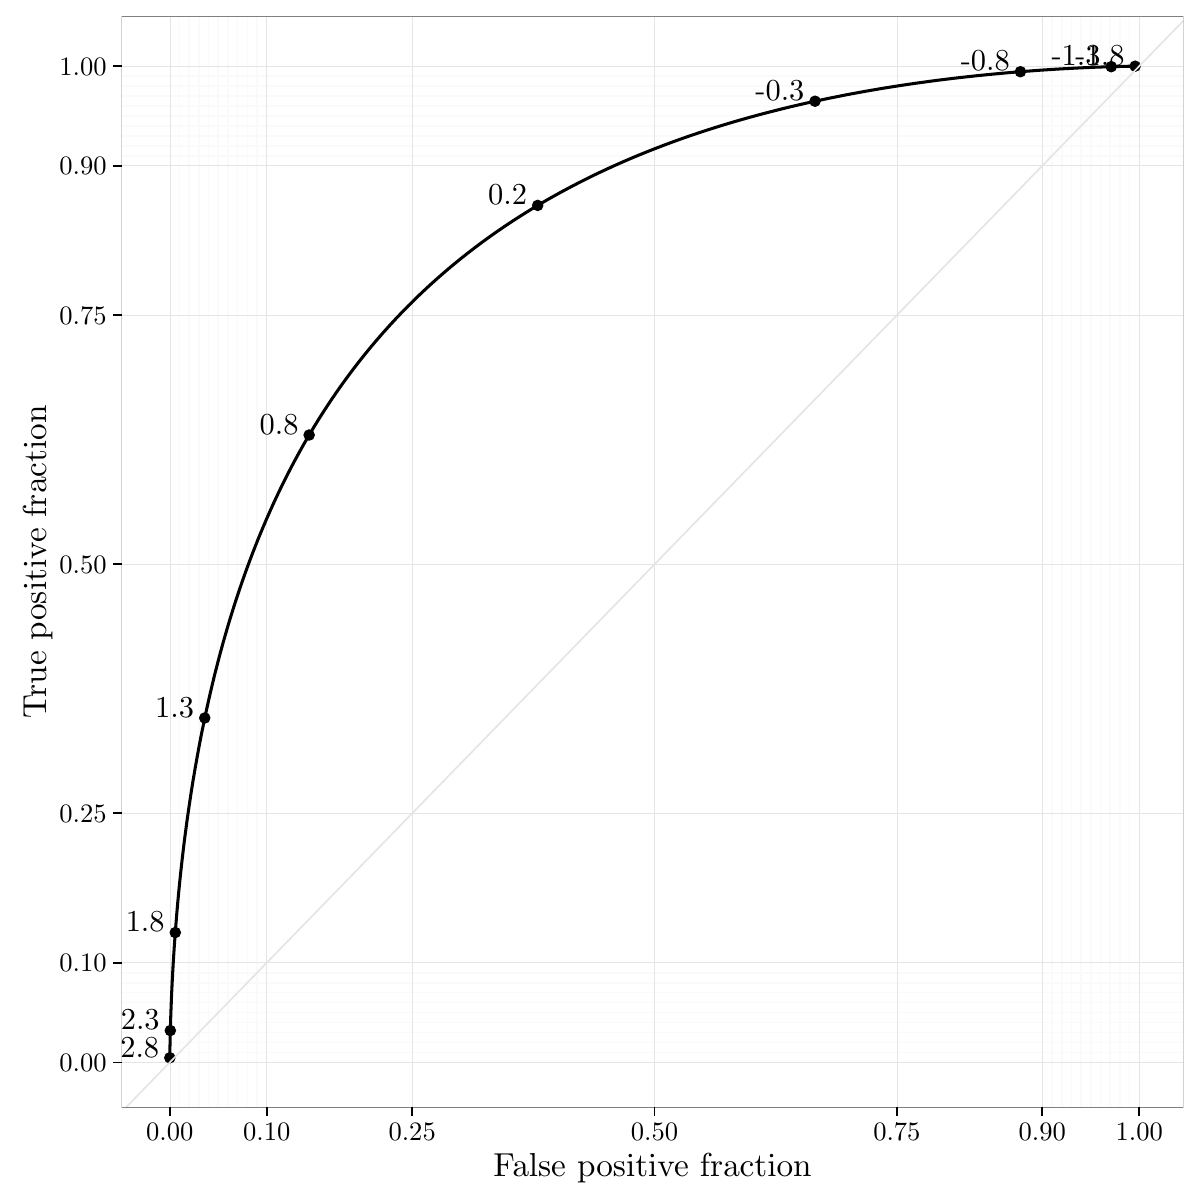 % Created by tikzDevice version 0.10.1 on 2016-05-20 13:29:10
% !TEX encoding = UTF-8 Unicode
\documentclass[10pt]{article}

\nonstopmode

\usepackage{tikz}

\usepackage[active,tightpage,psfixbb]{preview}

\PreviewEnvironment{pgfpicture}

\setlength\PreviewBorder{0pt}
\begin{document}

\begin{tikzpicture}[x=1pt,y=1pt]
\definecolor{fillColor}{RGB}{255,255,255}
\path[use as bounding box,fill=fillColor,fill opacity=0.00] (0,0) rectangle (433.62,433.62);
\begin{scope}
\path[clip] (  0.00,  0.00) rectangle (433.62,433.62);
\definecolor{drawColor}{RGB}{255,255,255}
\definecolor{fillColor}{RGB}{255,255,255}

\path[draw=drawColor,line width= 0.6pt,line join=round,line cap=round,fill=fillColor] (  0.00,  0.00) rectangle (433.62,433.62);
\end{scope}
\begin{scope}
\path[clip] ( 43.93, 33.48) rectangle (427.62,427.62);
\definecolor{fillColor}{RGB}{255,255,255}

\path[fill=fillColor] ( 43.93, 33.48) rectangle (427.62,427.62);
\definecolor{drawColor}{gray}{0.98}

\path[draw=drawColor,line width= 0.6pt,line join=round] ( 43.93, 53.33) --
	(427.62, 53.33);

\path[draw=drawColor,line width= 0.6pt,line join=round] ( 43.93, 56.93) --
	(427.62, 56.93);

\path[draw=drawColor,line width= 0.6pt,line join=round] ( 43.93, 60.53) --
	(427.62, 60.53);

\path[draw=drawColor,line width= 0.6pt,line join=round] ( 43.93, 64.13) --
	(427.62, 64.13);

\path[draw=drawColor,line width= 0.6pt,line join=round] ( 43.93, 67.73) --
	(427.62, 67.73);

\path[draw=drawColor,line width= 0.6pt,line join=round] ( 43.93, 71.33) --
	(427.62, 71.33);

\path[draw=drawColor,line width= 0.6pt,line join=round] ( 43.93, 74.93) --
	(427.62, 74.93);

\path[draw=drawColor,line width= 0.6pt,line join=round] ( 43.93, 78.53) --
	(427.62, 78.53);

\path[draw=drawColor,line width= 0.6pt,line join=round] ( 43.93, 82.13) --
	(427.62, 82.13);

\path[draw=drawColor,line width= 0.6pt,line join=round] ( 43.93,377.32) --
	(427.62,377.32);

\path[draw=drawColor,line width= 0.6pt,line join=round] ( 43.93,380.92) --
	(427.62,380.92);

\path[draw=drawColor,line width= 0.6pt,line join=round] ( 43.93,384.52) --
	(427.62,384.52);

\path[draw=drawColor,line width= 0.6pt,line join=round] ( 43.93,388.12) --
	(427.62,388.12);

\path[draw=drawColor,line width= 0.6pt,line join=round] ( 43.93,391.72) --
	(427.62,391.72);

\path[draw=drawColor,line width= 0.6pt,line join=round] ( 43.93,395.32) --
	(427.62,395.32);

\path[draw=drawColor,line width= 0.6pt,line join=round] ( 43.93,398.92) --
	(427.62,398.92);

\path[draw=drawColor,line width= 0.6pt,line join=round] ( 43.93,402.52) --
	(427.62,402.52);

\path[draw=drawColor,line width= 0.6pt,line join=round] ( 43.93,406.12) --
	(427.62,406.12);

\path[draw=drawColor,line width= 0.6pt,line join=round] ( 64.86, 33.48) --
	( 64.86,427.62);

\path[draw=drawColor,line width= 0.6pt,line join=round] ( 68.36, 33.48) --
	( 68.36,427.62);

\path[draw=drawColor,line width= 0.6pt,line join=round] ( 71.87, 33.48) --
	( 71.87,427.62);

\path[draw=drawColor,line width= 0.6pt,line join=round] ( 75.37, 33.48) --
	( 75.37,427.62);

\path[draw=drawColor,line width= 0.6pt,line join=round] ( 78.87, 33.48) --
	( 78.87,427.62);

\path[draw=drawColor,line width= 0.6pt,line join=round] ( 82.38, 33.48) --
	( 82.38,427.62);

\path[draw=drawColor,line width= 0.6pt,line join=round] ( 85.88, 33.48) --
	( 85.88,427.62);

\path[draw=drawColor,line width= 0.6pt,line join=round] ( 89.38, 33.48) --
	( 89.38,427.62);

\path[draw=drawColor,line width= 0.6pt,line join=round] ( 92.89, 33.48) --
	( 92.89,427.62);

\path[draw=drawColor,line width= 0.6pt,line join=round] (380.14, 33.48) --
	(380.14,427.62);

\path[draw=drawColor,line width= 0.6pt,line join=round] (383.64, 33.48) --
	(383.64,427.62);

\path[draw=drawColor,line width= 0.6pt,line join=round] (387.15, 33.48) --
	(387.15,427.62);

\path[draw=drawColor,line width= 0.6pt,line join=round] (390.65, 33.48) --
	(390.65,427.62);

\path[draw=drawColor,line width= 0.6pt,line join=round] (394.15, 33.48) --
	(394.15,427.62);

\path[draw=drawColor,line width= 0.6pt,line join=round] (397.66, 33.48) --
	(397.66,427.62);

\path[draw=drawColor,line width= 0.6pt,line join=round] (401.16, 33.48) --
	(401.16,427.62);

\path[draw=drawColor,line width= 0.6pt,line join=round] (404.66, 33.48) --
	(404.66,427.62);

\path[draw=drawColor,line width= 0.6pt,line join=round] (408.17, 33.48) --
	(408.17,427.62);
\definecolor{drawColor}{gray}{0.90}

\path[draw=drawColor,line width= 0.2pt,line join=round] ( 43.93, 49.73) --
	(427.62, 49.73);

\path[draw=drawColor,line width= 0.2pt,line join=round] ( 43.93, 85.73) --
	(427.62, 85.73);

\path[draw=drawColor,line width= 0.2pt,line join=round] ( 43.93,139.73) --
	(427.62,139.73);

\path[draw=drawColor,line width= 0.2pt,line join=round] ( 43.93,229.72) --
	(427.62,229.72);

\path[draw=drawColor,line width= 0.2pt,line join=round] ( 43.93,319.72) --
	(427.62,319.72);

\path[draw=drawColor,line width= 0.2pt,line join=round] ( 43.93,373.72) --
	(427.62,373.72);

\path[draw=drawColor,line width= 0.2pt,line join=round] ( 43.93,409.72) --
	(427.62,409.72);

\path[draw=drawColor,line width= 0.2pt,line join=round] ( 61.36, 33.48) --
	( 61.36,427.62);

\path[draw=drawColor,line width= 0.2pt,line join=round] ( 96.39, 33.48) --
	( 96.39,427.62);

\path[draw=drawColor,line width= 0.2pt,line join=round] (148.94, 33.48) --
	(148.94,427.62);

\path[draw=drawColor,line width= 0.2pt,line join=round] (236.51, 33.48) --
	(236.51,427.62);

\path[draw=drawColor,line width= 0.2pt,line join=round] (324.09, 33.48) --
	(324.09,427.62);

\path[draw=drawColor,line width= 0.2pt,line join=round] (376.64, 33.48) --
	(376.64,427.62);

\path[draw=drawColor,line width= 0.2pt,line join=round] (411.67, 33.48) --
	(411.67,427.62);
\definecolor{drawColor}{RGB}{0,0,0}
\definecolor{fillColor}{RGB}{0,0,0}

\path[draw=drawColor,line width= 0.4pt,line join=round,line cap=round,fill=fillColor] (410.18,409.70) circle (  1.88);

\path[draw=drawColor,line width= 0.4pt,line join=round,line cap=round,fill=fillColor] (401.54,409.52) circle (  1.88);

\path[draw=drawColor,line width= 0.4pt,line join=round,line cap=round,fill=fillColor] (368.73,407.70) circle (  1.88);

\path[draw=drawColor,line width= 0.4pt,line join=round,line cap=round,fill=fillColor] (294.51,397.04) circle (  1.88);

\path[draw=drawColor,line width= 0.4pt,line join=round,line cap=round,fill=fillColor] (194.29,359.38) circle (  1.88);

\path[draw=drawColor,line width= 0.4pt,line join=round,line cap=round,fill=fillColor] (111.71,276.42) circle (  1.88);

\path[draw=drawColor,line width= 0.4pt,line join=round,line cap=round,fill=fillColor] ( 73.99,174.18) circle (  1.88);

\path[draw=drawColor,line width= 0.4pt,line join=round,line cap=round,fill=fillColor] ( 63.34, 96.64) circle (  1.88);

\path[draw=drawColor,line width= 0.4pt,line join=round,line cap=round,fill=fillColor] ( 61.55, 61.23) circle (  1.88);

\path[draw=drawColor,line width= 0.4pt,line join=round,line cap=round,fill=fillColor] ( 61.37, 51.39) circle (  1.88);

\path[draw=drawColor,line width= 1.1pt,line join=round] (410.18,409.70) --
	(410.08,409.70) --
	(409.97,409.70) --
	(409.86,409.70) --
	(409.74,409.70) --
	(409.61,409.70) --
	(409.48,409.70) --
	(409.34,409.69) --
	(409.19,409.69) --
	(409.03,409.69) --
	(408.87,409.69) --
	(408.69,409.68) --
	(408.50,409.68) --
	(408.31,409.68) --
	(408.10,409.67) --
	(407.89,409.67) --
	(407.66,409.67) --
	(407.42,409.66) --
	(407.17,409.66) --
	(406.90,409.65) --
	(406.62,409.65) --
	(406.33,409.64) --
	(406.03,409.63) --
	(405.70,409.63) --
	(405.37,409.62) --
	(405.01,409.61) --
	(404.64,409.60) --
	(404.26,409.59) --
	(403.85,409.58) --
	(403.43,409.57) --
	(402.99,409.56) --
	(402.52,409.55) --
	(402.04,409.53) --
	(401.54,409.52) --
	(401.01,409.50) --
	(400.46,409.49) --
	(399.89,409.47) --
	(399.30,409.45) --
	(398.68,409.43) --
	(398.03,409.40) --
	(397.36,409.38) --
	(396.67,409.35) --
	(395.94,409.33) --
	(395.19,409.30) --
	(394.41,409.26) --
	(393.60,409.23) --
	(392.76,409.19) --
	(391.89,409.16) --
	(390.99,409.11) --
	(390.06,409.07) --
	(389.09,409.02) --
	(388.09,408.97) --
	(387.06,408.92) --
	(385.99,408.86) --
	(384.89,408.80) --
	(383.75,408.74) --
	(382.58,408.67) --
	(381.37,408.60) --
	(380.12,408.52) --
	(378.83,408.44) --
	(377.51,408.35) --
	(376.15,408.26) --
	(374.74,408.16) --
	(373.30,408.05) --
	(371.82,407.94) --
	(370.30,407.83) --
	(368.73,407.70) --
	(367.13,407.57) --
	(365.49,407.44) --
	(363.80,407.29) --
	(362.07,407.14) --
	(360.30,406.97) --
	(358.49,406.80) --
	(356.64,406.62) --
	(354.74,406.43) --
	(352.80,406.23) --
	(350.82,406.02) --
	(348.80,405.80) --
	(346.74,405.57) --
	(344.63,405.32) --
	(342.49,405.06) --
	(340.30,404.79) --
	(338.07,404.51) --
	(335.80,404.21) --
	(333.50,403.89) --
	(331.15,403.57) --
	(328.76,403.22) --
	(326.34,402.86) --
	(323.88,402.48) --
	(321.38,402.09) --
	(318.84,401.68) --
	(316.27,401.24) --
	(313.66,400.79) --
	(311.02,400.32) --
	(308.35,399.83) --
	(305.64,399.32) --
	(302.90,398.78) --
	(300.13,398.22) --
	(297.34,397.64) --
	(294.51,397.04) --
	(291.66,396.41) --
	(288.78,395.76) --
	(285.88,395.08) --
	(282.95,394.37) --
	(280.00,393.63) --
	(277.03,392.87) --
	(274.05,392.08) --
	(271.04,391.26) --
	(268.02,390.41) --
	(264.98,389.53) --
	(261.92,388.61) --
	(258.86,387.67) --
	(255.78,386.69) --
	(252.70,385.68) --
	(249.60,384.64) --
	(246.50,383.56) --
	(243.40,382.44) --
	(240.29,381.29) --
	(237.18,380.10) --
	(234.07,378.88) --
	(230.96,377.62) --
	(227.85,376.32) --
	(224.75,374.98) --
	(221.65,373.60) --
	(218.56,372.18) --
	(215.48,370.73) --
	(212.41,369.23) --
	(209.35,367.69) --
	(206.31,366.11) --
	(203.28,364.49) --
	(200.26,362.83) --
	(197.27,361.13) --
	(194.29,359.38) --
	(191.33,357.60) --
	(188.40,355.77) --
	(185.48,353.90) --
	(182.59,351.98) --
	(179.73,350.03) --
	(176.89,348.03) --
	(174.08,345.99) --
	(171.30,343.90) --
	(168.55,341.78) --
	(165.83,339.61) --
	(163.14,337.40) --
	(160.49,335.15) --
	(157.87,332.86) --
	(155.28,330.53) --
	(152.73,328.16) --
	(150.21,325.75) --
	(147.74,323.30) --
	(145.29,320.81) --
	(142.89,318.28) --
	(140.53,315.72) --
	(138.20,313.12) --
	(135.92,310.49) --
	(133.67,307.82) --
	(131.47,305.11) --
	(129.30,302.37) --
	(127.18,299.60) --
	(125.10,296.80) --
	(123.06,293.97) --
	(121.06,291.11) --
	(119.11,288.22) --
	(117.20,285.31) --
	(115.32,282.37) --
	(113.49,279.40) --
	(111.71,276.42) --
	(109.96,273.41) --
	(108.26,270.38) --
	(106.59,267.33) --
	(104.97,264.26) --
	(103.39,261.17) --
	(101.85,258.07) --
	(100.35,254.96) --
	( 98.89,251.84) --
	( 97.48,248.70) --
	( 96.10,245.56) --
	( 94.76,242.40) --
	( 93.45,239.24) --
	( 92.19,236.08) --
	( 90.96,232.91) --
	( 89.77,229.75) --
	( 88.62,226.58) --
	( 87.50,223.41) --
	( 86.42,220.25) --
	( 85.37,217.09) --
	( 84.36,213.94) --
	( 83.38,210.79) --
	( 82.43,207.66) --
	( 81.52,204.53) --
	( 80.63,201.42) --
	( 79.78,198.32) --
	( 78.96,195.23) --
	( 78.17,192.17) --
	( 77.40,189.12) --
	( 76.67,186.09) --
	( 75.96,183.07) --
	( 75.28,180.09) --
	( 74.62,177.12) --
	( 73.99,174.18) --
	( 73.39,171.26) --
	( 72.80,168.38) --
	( 72.25,165.52) --
	( 71.71,162.68) --
	( 71.20,159.88) --
	( 70.71,157.11) --
	( 70.24,154.38) --
	( 69.78,151.67) --
	( 69.35,149.00) --
	( 68.94,146.36) --
	( 68.55,143.76) --
	( 68.17,141.20) --
	( 67.81,138.67) --
	( 67.46,136.18) --
	( 67.14,133.73) --
	( 66.82,131.32) --
	( 66.52,128.95) --
	( 66.24,126.62) --
	( 65.97,124.33) --
	( 65.71,122.08) --
	( 65.47,119.87) --
	( 65.23,117.70) --
	( 65.01,115.57) --
	( 64.80,113.49) --
	( 64.60,111.45) --
	( 64.41,109.45) --
	( 64.23,107.49) --
	( 64.06,105.58) --
	( 63.90,103.71) --
	( 63.75,101.88) --
	( 63.61,100.09) --
	( 63.47, 98.34) --
	( 63.34, 96.64) --
	( 63.22, 94.98) --
	( 63.10, 93.36) --
	( 62.99, 91.78) --
	( 62.89, 90.24) --
	( 62.79, 88.74) --
	( 62.70, 87.28) --
	( 62.61, 85.87) --
	( 62.53, 84.49) --
	( 62.46, 83.15) --
	( 62.38, 81.85) --
	( 62.32, 80.59) --
	( 62.25, 79.36) --
	( 62.19, 78.17) --
	( 62.14, 77.02) --
	( 62.08, 75.91) --
	( 62.03, 74.83) --
	( 61.99, 73.78) --
	( 61.94, 72.77) --
	( 61.90, 71.79) --
	( 61.87, 70.84) --
	( 61.83, 69.93) --
	( 61.80, 69.05) --
	( 61.77, 68.20) --
	( 61.74, 67.38) --
	( 61.71, 66.58) --
	( 61.68, 65.82) --
	( 61.66, 65.09) --
	( 61.64, 64.38) --
	( 61.62, 63.70) --
	( 61.60, 63.04) --
	( 61.58, 62.41) --
	( 61.56, 61.81) --
	( 61.55, 61.23) --
	( 61.53, 60.67) --
	( 61.52, 60.14) --
	( 61.51, 59.62) --
	( 61.50, 59.13) --
	( 61.49, 58.66) --
	( 61.48, 58.21) --
	( 61.47, 57.78) --
	( 61.46, 57.36) --
	( 61.45, 56.97) --
	( 61.44, 56.59) --
	( 61.44, 56.23) --
	( 61.43, 55.88) --
	( 61.42, 55.56) --
	( 61.42, 55.24) --
	( 61.41, 54.94) --
	( 61.41, 54.66) --
	( 61.40, 54.39) --
	( 61.40, 54.13) --
	( 61.40, 53.88) --
	( 61.39, 53.65) --
	( 61.39, 53.43) --
	( 61.39, 53.22) --
	( 61.39, 53.02) --
	( 61.38, 52.82) --
	( 61.38, 52.64) --
	( 61.38, 52.47) --
	( 61.38, 52.31) --
	( 61.38, 52.16) --
	( 61.37, 52.01) --
	( 61.37, 51.87) --
	( 61.37, 51.74) --
	( 61.37, 51.62) --
	( 61.37, 51.50) --
	( 61.37, 51.39);

\node[text=drawColor,anchor=base east,inner sep=0pt, outer sep=0pt, scale=  1.10] at (406.34,409.98) {-1.8};

\node[text=drawColor,anchor=base east,inner sep=0pt, outer sep=0pt, scale=  1.10] at (397.70,409.80) {-1.3};

\node[text=drawColor,anchor=base east,inner sep=0pt, outer sep=0pt, scale=  1.10] at (364.90,407.98) {-0.8};

\node[text=drawColor,anchor=base east,inner sep=0pt, outer sep=0pt, scale=  1.10] at (290.68,397.32) {-0.3};

\node[text=drawColor,anchor=base east,inner sep=0pt, outer sep=0pt, scale=  1.10] at (190.45,359.66) {0.2};

\node[text=drawColor,anchor=base east,inner sep=0pt, outer sep=0pt, scale=  1.10] at (107.87,276.70) {0.8};

\node[text=drawColor,anchor=base east,inner sep=0pt, outer sep=0pt, scale=  1.10] at ( 70.15,174.46) {1.3};

\node[text=drawColor,anchor=base east,inner sep=0pt, outer sep=0pt, scale=  1.10] at ( 59.50, 96.92) {1.8};

\node[text=drawColor,anchor=base east,inner sep=0pt, outer sep=0pt, scale=  1.10] at ( 57.71, 61.51) {2.3};

\node[text=drawColor,anchor=base east,inner sep=0pt, outer sep=0pt, scale=  1.10] at ( 57.53, 51.67) {2.8};
\definecolor{drawColor}{gray}{0.90}

\path[draw=drawColor,line width= 0.6pt,line join=round] ( 43.93, 31.82) -- (427.62,426.11);
\definecolor{drawColor}{gray}{0.50}

\path[draw=drawColor,line width= 0.6pt,line join=round,line cap=round] ( 43.93, 33.48) rectangle (427.62,427.62);
\end{scope}
\begin{scope}
\path[clip] (  0.00,  0.00) rectangle (433.62,433.62);
\definecolor{drawColor}{RGB}{0,0,0}

\node[text=drawColor,anchor=base east,inner sep=0pt, outer sep=0pt, scale=  0.96] at ( 38.53, 46.42) {0.00};

\node[text=drawColor,anchor=base east,inner sep=0pt, outer sep=0pt, scale=  0.96] at ( 38.53, 82.42) {0.10};

\node[text=drawColor,anchor=base east,inner sep=0pt, outer sep=0pt, scale=  0.96] at ( 38.53,136.42) {0.25};

\node[text=drawColor,anchor=base east,inner sep=0pt, outer sep=0pt, scale=  0.96] at ( 38.53,226.42) {0.50};

\node[text=drawColor,anchor=base east,inner sep=0pt, outer sep=0pt, scale=  0.96] at ( 38.53,316.41) {0.75};

\node[text=drawColor,anchor=base east,inner sep=0pt, outer sep=0pt, scale=  0.96] at ( 38.53,370.41) {0.90};

\node[text=drawColor,anchor=base east,inner sep=0pt, outer sep=0pt, scale=  0.96] at ( 38.53,406.41) {1.00};
\end{scope}
\begin{scope}
\path[clip] (  0.00,  0.00) rectangle (433.62,433.62);
\definecolor{drawColor}{RGB}{0,0,0}

\path[draw=drawColor,line width= 0.6pt,line join=round] ( 40.93, 49.73) --
	( 43.93, 49.73);

\path[draw=drawColor,line width= 0.6pt,line join=round] ( 40.93, 85.73) --
	( 43.93, 85.73);

\path[draw=drawColor,line width= 0.6pt,line join=round] ( 40.93,139.73) --
	( 43.93,139.73);

\path[draw=drawColor,line width= 0.6pt,line join=round] ( 40.93,229.72) --
	( 43.93,229.72);

\path[draw=drawColor,line width= 0.6pt,line join=round] ( 40.93,319.72) --
	( 43.93,319.72);

\path[draw=drawColor,line width= 0.6pt,line join=round] ( 40.93,373.72) --
	( 43.93,373.72);

\path[draw=drawColor,line width= 0.6pt,line join=round] ( 40.93,409.72) --
	( 43.93,409.72);
\end{scope}
\begin{scope}
\path[clip] (  0.00,  0.00) rectangle (433.62,433.62);
\definecolor{drawColor}{RGB}{0,0,0}

\path[draw=drawColor,line width= 0.6pt,line join=round] ( 61.36, 30.48) --
	( 61.36, 33.48);

\path[draw=drawColor,line width= 0.6pt,line join=round] ( 96.39, 30.48) --
	( 96.39, 33.48);

\path[draw=drawColor,line width= 0.6pt,line join=round] (148.94, 30.48) --
	(148.94, 33.48);

\path[draw=drawColor,line width= 0.6pt,line join=round] (236.51, 30.48) --
	(236.51, 33.48);

\path[draw=drawColor,line width= 0.6pt,line join=round] (324.09, 30.48) --
	(324.09, 33.48);

\path[draw=drawColor,line width= 0.6pt,line join=round] (376.64, 30.48) --
	(376.64, 33.48);

\path[draw=drawColor,line width= 0.6pt,line join=round] (411.67, 30.48) --
	(411.67, 33.48);
\end{scope}
\begin{scope}
\path[clip] (  0.00,  0.00) rectangle (433.62,433.62);
\definecolor{drawColor}{RGB}{0,0,0}

\node[text=drawColor,anchor=base,inner sep=0pt, outer sep=0pt, scale=  0.96] at ( 61.36, 21.46) {0.00};

\node[text=drawColor,anchor=base,inner sep=0pt, outer sep=0pt, scale=  0.96] at ( 96.39, 21.46) {0.10};

\node[text=drawColor,anchor=base,inner sep=0pt, outer sep=0pt, scale=  0.96] at (148.94, 21.46) {0.25};

\node[text=drawColor,anchor=base,inner sep=0pt, outer sep=0pt, scale=  0.96] at (236.51, 21.46) {0.50};

\node[text=drawColor,anchor=base,inner sep=0pt, outer sep=0pt, scale=  0.96] at (324.09, 21.46) {0.75};

\node[text=drawColor,anchor=base,inner sep=0pt, outer sep=0pt, scale=  0.96] at (376.64, 21.46) {0.90};

\node[text=drawColor,anchor=base,inner sep=0pt, outer sep=0pt, scale=  0.96] at (411.67, 21.46) {1.00};
\end{scope}
\begin{scope}
\path[clip] (  0.00,  0.00) rectangle (433.62,433.62);
\definecolor{drawColor}{RGB}{0,0,0}

\node[text=drawColor,anchor=base,inner sep=0pt, outer sep=0pt, scale=  1.20] at (235.77,  8.40) {False positive fraction};
\end{scope}
\begin{scope}
\path[clip] (  0.00,  0.00) rectangle (433.62,433.62);
\definecolor{drawColor}{RGB}{0,0,0}

\node[text=drawColor,rotate= 90.00,anchor=base,inner sep=0pt, outer sep=0pt, scale=  1.20] at ( 16.66,230.55) {True positive fraction};
\end{scope}
\end{tikzpicture}

\end{document}
